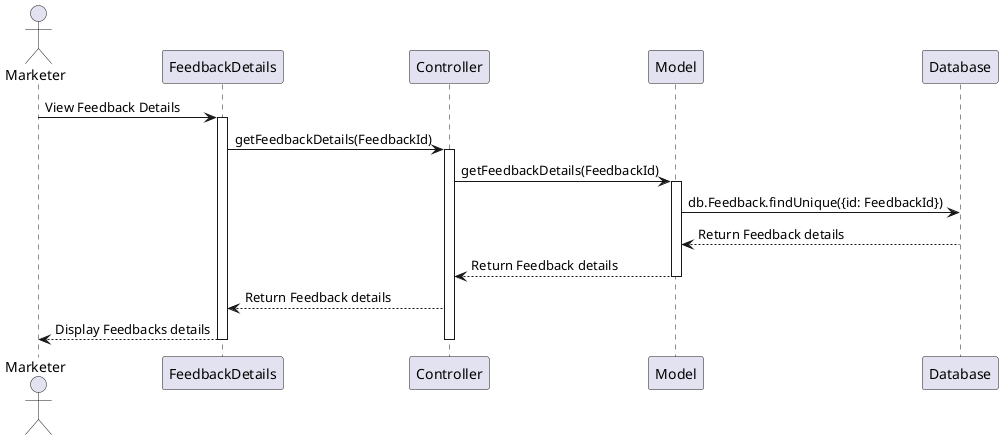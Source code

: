 @startuml
actor Marketer
participant "FeedbackDetails" as FeedbackDetailsPage
participant "Controller" as Controller
participant "Model" as Model
participant "Database" as Database


Marketer -> FeedbackDetailsPage: View Feedback Details
activate FeedbackDetailsPage
FeedbackDetailsPage -> Controller: getFeedbackDetails(FeedbackId)
activate Controller
Controller -> Model: getFeedbackDetails(FeedbackId)
activate Model
Model -> Database: db.Feedback.findUnique({id: FeedbackId})
Database --> Model: Return Feedback details
Model --> Controller: Return Feedback details
deactivate Model
Controller --> FeedbackDetailsPage: Return Feedback details
FeedbackDetailsPage --> Marketer: Display Feedbacks details
deactivate Controller
deactivate FeedbackDetailsPage
@enduml
